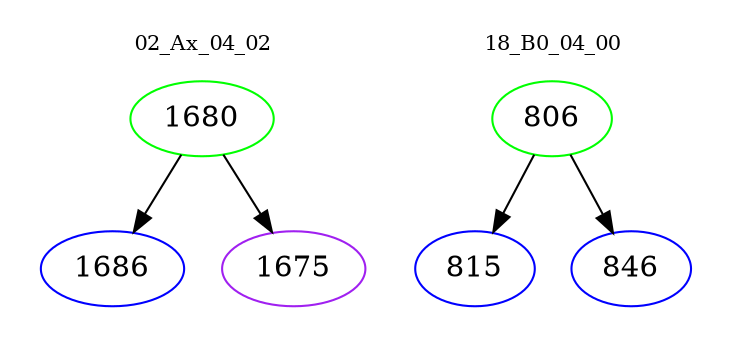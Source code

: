 digraph{
subgraph cluster_0 {
color = white
label = "02_Ax_04_02";
fontsize=10;
T0_1680 [label="1680", color="green"]
T0_1680 -> T0_1686 [color="black"]
T0_1686 [label="1686", color="blue"]
T0_1680 -> T0_1675 [color="black"]
T0_1675 [label="1675", color="purple"]
}
subgraph cluster_1 {
color = white
label = "18_B0_04_00";
fontsize=10;
T1_806 [label="806", color="green"]
T1_806 -> T1_815 [color="black"]
T1_815 [label="815", color="blue"]
T1_806 -> T1_846 [color="black"]
T1_846 [label="846", color="blue"]
}
}
